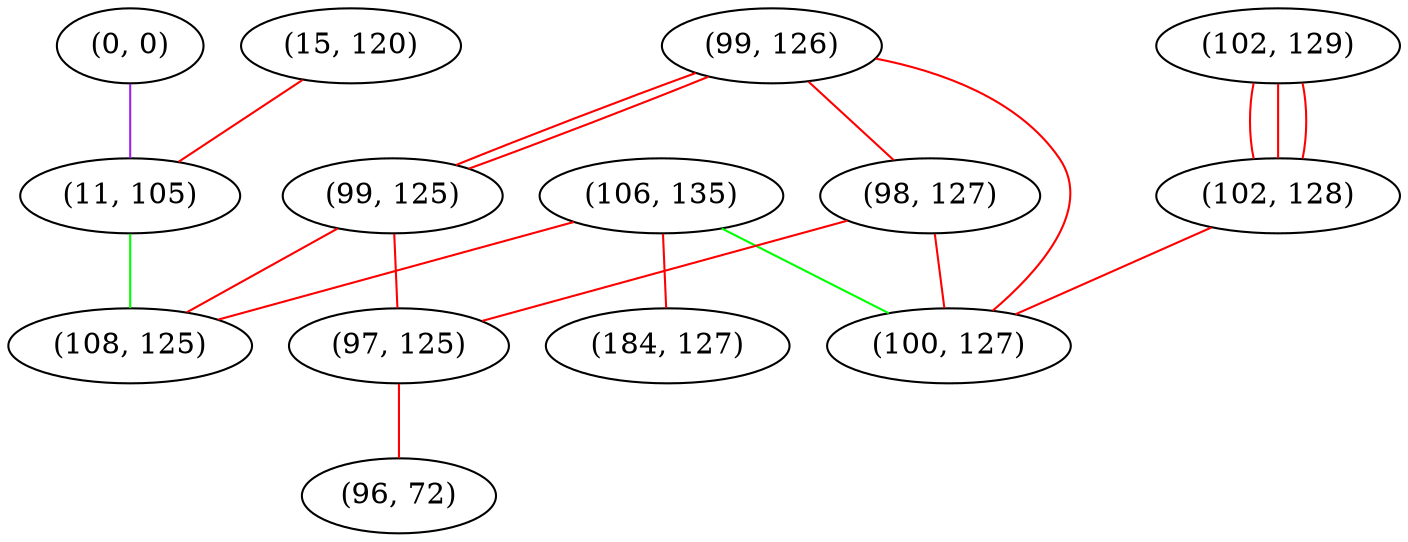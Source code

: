 graph "" {
"(0, 0)";
"(15, 120)";
"(106, 135)";
"(102, 129)";
"(11, 105)";
"(102, 128)";
"(99, 126)";
"(98, 127)";
"(99, 125)";
"(108, 125)";
"(97, 125)";
"(100, 127)";
"(96, 72)";
"(184, 127)";
"(0, 0)" -- "(11, 105)"  [color=purple, key=0, weight=4];
"(15, 120)" -- "(11, 105)"  [color=red, key=0, weight=1];
"(106, 135)" -- "(108, 125)"  [color=red, key=0, weight=1];
"(106, 135)" -- "(100, 127)"  [color=green, key=0, weight=2];
"(106, 135)" -- "(184, 127)"  [color=red, key=0, weight=1];
"(102, 129)" -- "(102, 128)"  [color=red, key=0, weight=1];
"(102, 129)" -- "(102, 128)"  [color=red, key=1, weight=1];
"(102, 129)" -- "(102, 128)"  [color=red, key=2, weight=1];
"(11, 105)" -- "(108, 125)"  [color=green, key=0, weight=2];
"(102, 128)" -- "(100, 127)"  [color=red, key=0, weight=1];
"(99, 126)" -- "(98, 127)"  [color=red, key=0, weight=1];
"(99, 126)" -- "(100, 127)"  [color=red, key=0, weight=1];
"(99, 126)" -- "(99, 125)"  [color=red, key=0, weight=1];
"(99, 126)" -- "(99, 125)"  [color=red, key=1, weight=1];
"(98, 127)" -- "(97, 125)"  [color=red, key=0, weight=1];
"(98, 127)" -- "(100, 127)"  [color=red, key=0, weight=1];
"(99, 125)" -- "(108, 125)"  [color=red, key=0, weight=1];
"(99, 125)" -- "(97, 125)"  [color=red, key=0, weight=1];
"(97, 125)" -- "(96, 72)"  [color=red, key=0, weight=1];
}
